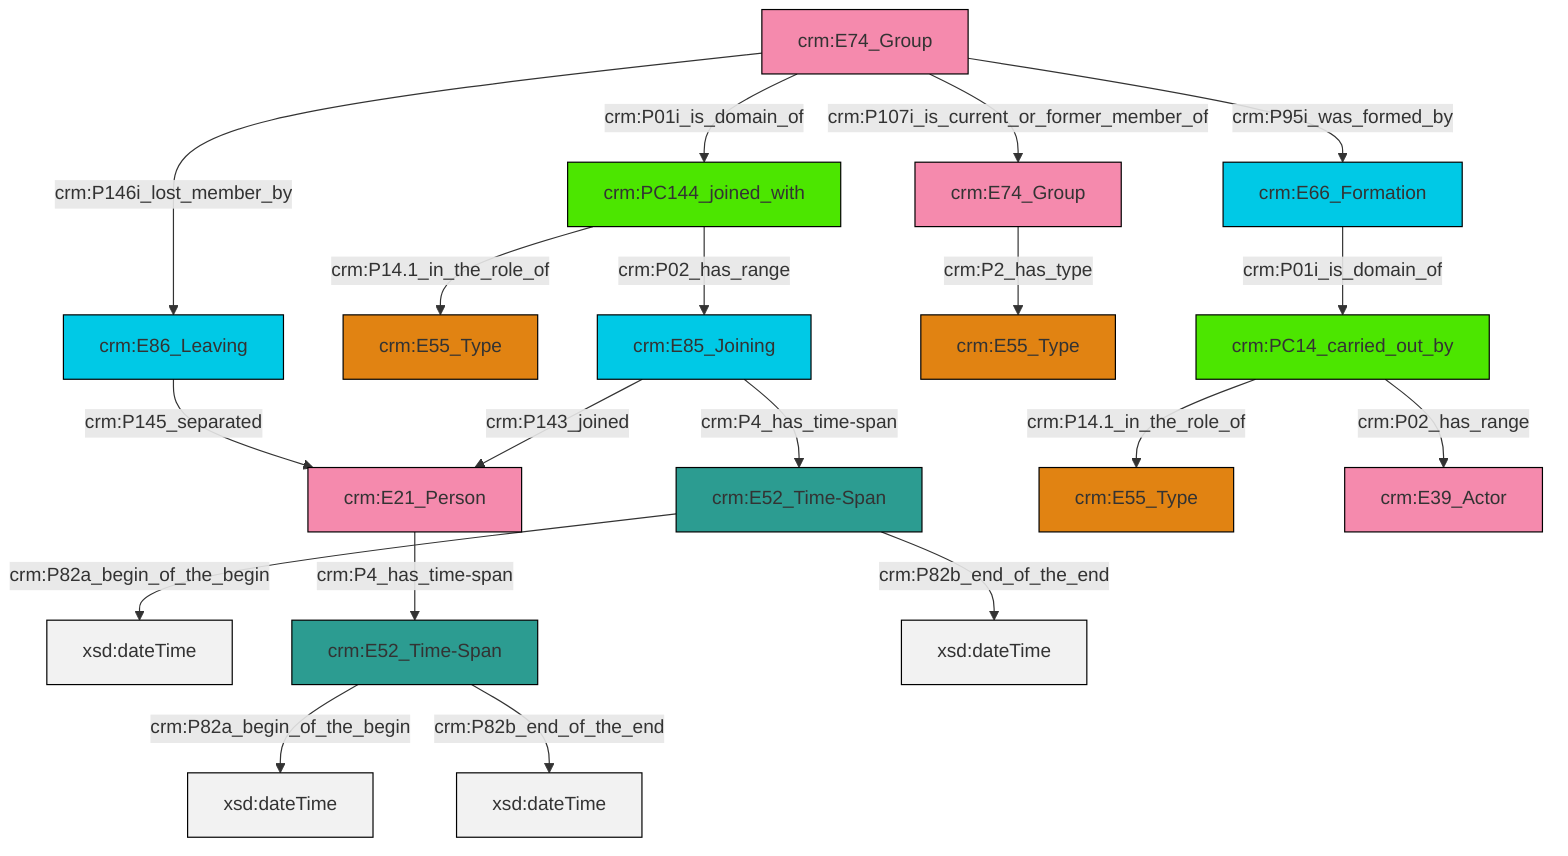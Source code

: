 graph TD
classDef Literal fill:#f2f2f2,stroke:#000000;
classDef CRM_Entity fill:#FFFFFF,stroke:#000000;
classDef Temporal_Entity fill:#00C9E6, stroke:#000000;
classDef Type fill:#E18312, stroke:#000000;
classDef Time-Span fill:#2C9C91, stroke:#000000;
classDef Appellation fill:#FFEB7F, stroke:#000000;
classDef Place fill:#008836, stroke:#000000;
classDef Persistent_Item fill:#B266B2, stroke:#000000;
classDef Conceptual_Object fill:#FFD700, stroke:#000000;
classDef Physical_Thing fill:#D2B48C, stroke:#000000;
classDef Actor fill:#f58aad, stroke:#000000;
classDef PC_Classes fill:#4ce600, stroke:#000000;
classDef Multi fill:#cccccc,stroke:#000000;

0["crm:E86_Leaving"]:::Temporal_Entity -->|crm:P145_separated| 1["crm:E21_Person"]:::Actor
2["crm:E52_Time-Span"]:::Time-Span -->|crm:P82a_begin_of_the_begin| 3[xsd:dateTime]:::Literal
6["crm:E52_Time-Span"]:::Time-Span -->|crm:P82a_begin_of_the_begin| 7[xsd:dateTime]:::Literal
4["crm:PC144_joined_with"]:::PC_Classes -->|crm:P14.1_in_the_role_of| 10["crm:E55_Type"]:::Type
1["crm:E21_Person"]:::Actor -->|crm:P4_has_time-span| 6["crm:E52_Time-Span"]:::Time-Span
16["crm:E74_Group"]:::Actor -->|crm:P01i_is_domain_of| 4["crm:PC144_joined_with"]:::PC_Classes
8["crm:E66_Formation"]:::Temporal_Entity -->|crm:P01i_is_domain_of| 17["crm:PC14_carried_out_by"]:::PC_Classes
17["crm:PC14_carried_out_by"]:::PC_Classes -->|crm:P02_has_range| 21["crm:E39_Actor"]:::Actor
6["crm:E52_Time-Span"]:::Time-Span -->|crm:P82b_end_of_the_end| 22[xsd:dateTime]:::Literal
16["crm:E74_Group"]:::Actor -->|crm:P107i_is_current_or_former_member_of| 14["crm:E74_Group"]:::Actor
23["crm:E85_Joining"]:::Temporal_Entity -->|crm:P143_joined| 1["crm:E21_Person"]:::Actor
17["crm:PC14_carried_out_by"]:::PC_Classes -->|crm:P14.1_in_the_role_of| 11["crm:E55_Type"]:::Type
16["crm:E74_Group"]:::Actor -->|crm:P95i_was_formed_by| 8["crm:E66_Formation"]:::Temporal_Entity
16["crm:E74_Group"]:::Actor -->|crm:P146i_lost_member_by| 0["crm:E86_Leaving"]:::Temporal_Entity
23["crm:E85_Joining"]:::Temporal_Entity -->|crm:P4_has_time-span| 2["crm:E52_Time-Span"]:::Time-Span
14["crm:E74_Group"]:::Actor -->|crm:P2_has_type| 18["crm:E55_Type"]:::Type
2["crm:E52_Time-Span"]:::Time-Span -->|crm:P82b_end_of_the_end| 30[xsd:dateTime]:::Literal
4["crm:PC144_joined_with"]:::PC_Classes -->|crm:P02_has_range| 23["crm:E85_Joining"]:::Temporal_Entity